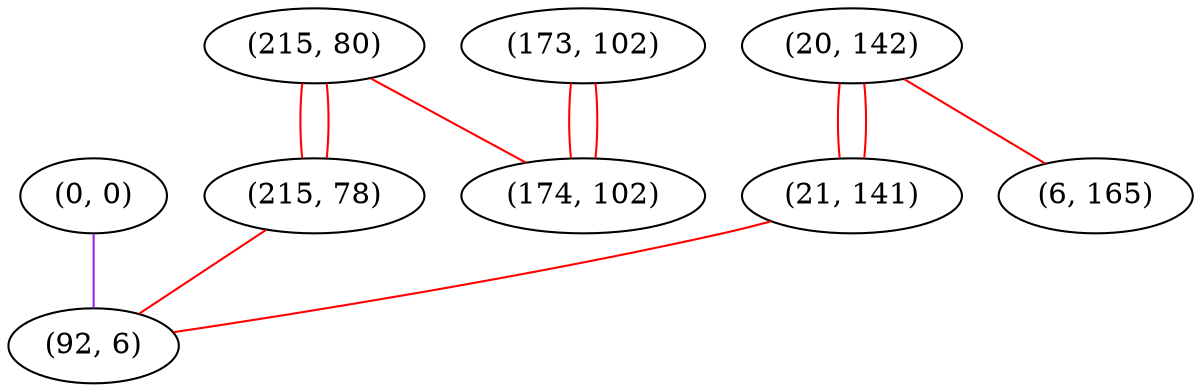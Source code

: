 graph "" {
"(0, 0)";
"(215, 80)";
"(20, 142)";
"(173, 102)";
"(215, 78)";
"(21, 141)";
"(174, 102)";
"(92, 6)";
"(6, 165)";
"(0, 0)" -- "(92, 6)"  [color=purple, key=0, weight=4];
"(215, 80)" -- "(215, 78)"  [color=red, key=0, weight=1];
"(215, 80)" -- "(215, 78)"  [color=red, key=1, weight=1];
"(215, 80)" -- "(174, 102)"  [color=red, key=0, weight=1];
"(20, 142)" -- "(21, 141)"  [color=red, key=0, weight=1];
"(20, 142)" -- "(21, 141)"  [color=red, key=1, weight=1];
"(20, 142)" -- "(6, 165)"  [color=red, key=0, weight=1];
"(173, 102)" -- "(174, 102)"  [color=red, key=0, weight=1];
"(173, 102)" -- "(174, 102)"  [color=red, key=1, weight=1];
"(215, 78)" -- "(92, 6)"  [color=red, key=0, weight=1];
"(21, 141)" -- "(92, 6)"  [color=red, key=0, weight=1];
}
